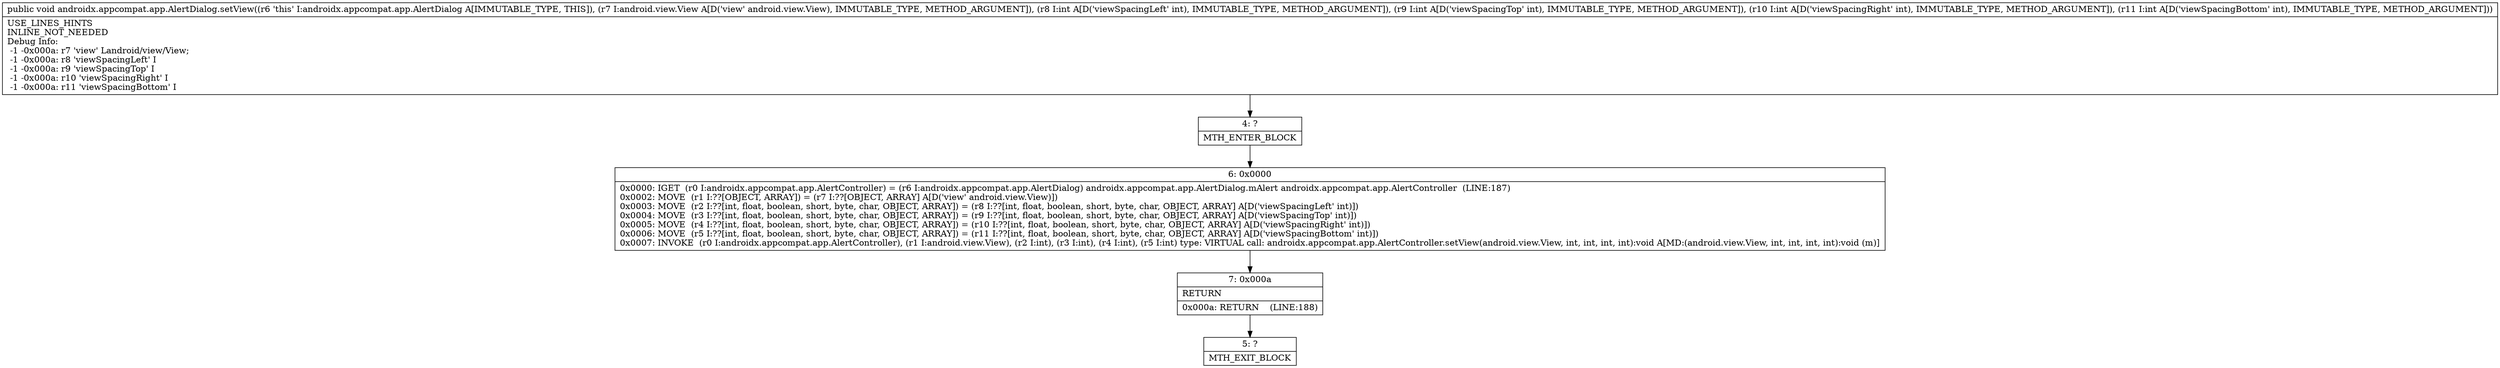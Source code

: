 digraph "CFG forandroidx.appcompat.app.AlertDialog.setView(Landroid\/view\/View;IIII)V" {
Node_4 [shape=record,label="{4\:\ ?|MTH_ENTER_BLOCK\l}"];
Node_6 [shape=record,label="{6\:\ 0x0000|0x0000: IGET  (r0 I:androidx.appcompat.app.AlertController) = (r6 I:androidx.appcompat.app.AlertDialog) androidx.appcompat.app.AlertDialog.mAlert androidx.appcompat.app.AlertController  (LINE:187)\l0x0002: MOVE  (r1 I:??[OBJECT, ARRAY]) = (r7 I:??[OBJECT, ARRAY] A[D('view' android.view.View)]) \l0x0003: MOVE  (r2 I:??[int, float, boolean, short, byte, char, OBJECT, ARRAY]) = (r8 I:??[int, float, boolean, short, byte, char, OBJECT, ARRAY] A[D('viewSpacingLeft' int)]) \l0x0004: MOVE  (r3 I:??[int, float, boolean, short, byte, char, OBJECT, ARRAY]) = (r9 I:??[int, float, boolean, short, byte, char, OBJECT, ARRAY] A[D('viewSpacingTop' int)]) \l0x0005: MOVE  (r4 I:??[int, float, boolean, short, byte, char, OBJECT, ARRAY]) = (r10 I:??[int, float, boolean, short, byte, char, OBJECT, ARRAY] A[D('viewSpacingRight' int)]) \l0x0006: MOVE  (r5 I:??[int, float, boolean, short, byte, char, OBJECT, ARRAY]) = (r11 I:??[int, float, boolean, short, byte, char, OBJECT, ARRAY] A[D('viewSpacingBottom' int)]) \l0x0007: INVOKE  (r0 I:androidx.appcompat.app.AlertController), (r1 I:android.view.View), (r2 I:int), (r3 I:int), (r4 I:int), (r5 I:int) type: VIRTUAL call: androidx.appcompat.app.AlertController.setView(android.view.View, int, int, int, int):void A[MD:(android.view.View, int, int, int, int):void (m)]\l}"];
Node_7 [shape=record,label="{7\:\ 0x000a|RETURN\l|0x000a: RETURN    (LINE:188)\l}"];
Node_5 [shape=record,label="{5\:\ ?|MTH_EXIT_BLOCK\l}"];
MethodNode[shape=record,label="{public void androidx.appcompat.app.AlertDialog.setView((r6 'this' I:androidx.appcompat.app.AlertDialog A[IMMUTABLE_TYPE, THIS]), (r7 I:android.view.View A[D('view' android.view.View), IMMUTABLE_TYPE, METHOD_ARGUMENT]), (r8 I:int A[D('viewSpacingLeft' int), IMMUTABLE_TYPE, METHOD_ARGUMENT]), (r9 I:int A[D('viewSpacingTop' int), IMMUTABLE_TYPE, METHOD_ARGUMENT]), (r10 I:int A[D('viewSpacingRight' int), IMMUTABLE_TYPE, METHOD_ARGUMENT]), (r11 I:int A[D('viewSpacingBottom' int), IMMUTABLE_TYPE, METHOD_ARGUMENT]))  | USE_LINES_HINTS\lINLINE_NOT_NEEDED\lDebug Info:\l  \-1 \-0x000a: r7 'view' Landroid\/view\/View;\l  \-1 \-0x000a: r8 'viewSpacingLeft' I\l  \-1 \-0x000a: r9 'viewSpacingTop' I\l  \-1 \-0x000a: r10 'viewSpacingRight' I\l  \-1 \-0x000a: r11 'viewSpacingBottom' I\l}"];
MethodNode -> Node_4;Node_4 -> Node_6;
Node_6 -> Node_7;
Node_7 -> Node_5;
}

